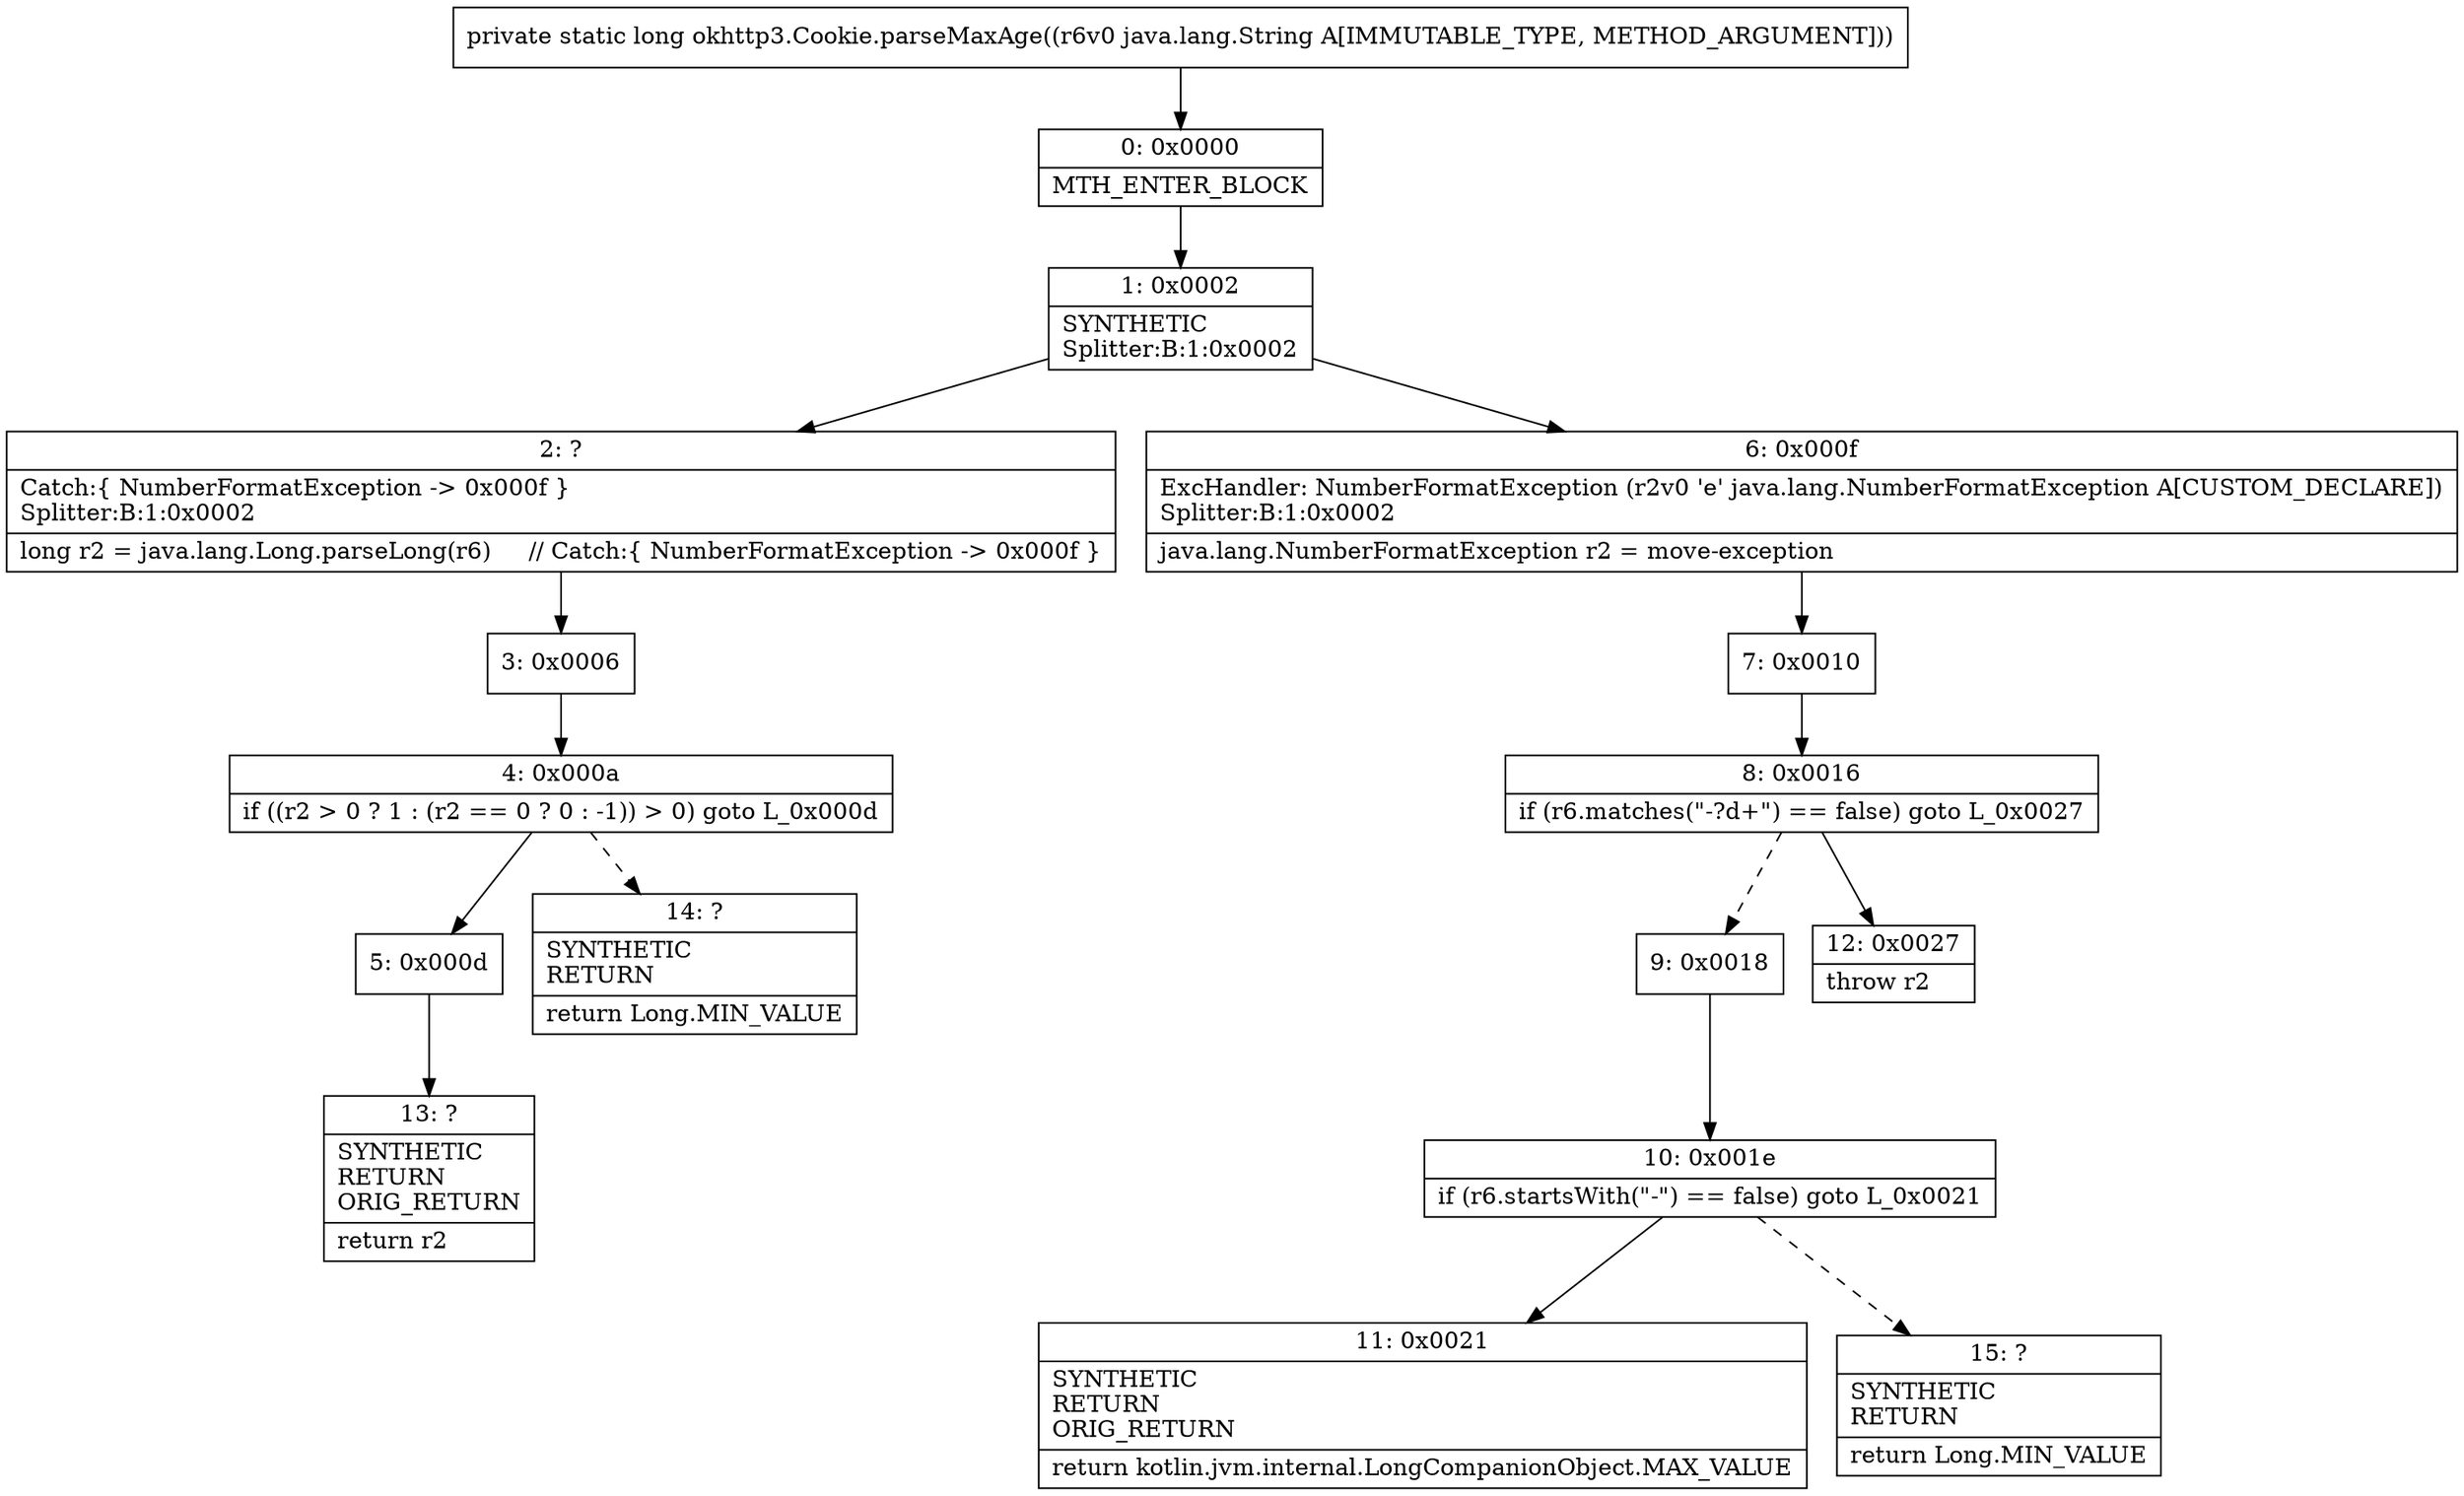 digraph "CFG forokhttp3.Cookie.parseMaxAge(Ljava\/lang\/String;)J" {
Node_0 [shape=record,label="{0\:\ 0x0000|MTH_ENTER_BLOCK\l}"];
Node_1 [shape=record,label="{1\:\ 0x0002|SYNTHETIC\lSplitter:B:1:0x0002\l}"];
Node_2 [shape=record,label="{2\:\ ?|Catch:\{ NumberFormatException \-\> 0x000f \}\lSplitter:B:1:0x0002\l|long r2 = java.lang.Long.parseLong(r6)     \/\/ Catch:\{ NumberFormatException \-\> 0x000f \}\l}"];
Node_3 [shape=record,label="{3\:\ 0x0006}"];
Node_4 [shape=record,label="{4\:\ 0x000a|if ((r2 \> 0 ? 1 : (r2 == 0 ? 0 : \-1)) \> 0) goto L_0x000d\l}"];
Node_5 [shape=record,label="{5\:\ 0x000d}"];
Node_6 [shape=record,label="{6\:\ 0x000f|ExcHandler: NumberFormatException (r2v0 'e' java.lang.NumberFormatException A[CUSTOM_DECLARE])\lSplitter:B:1:0x0002\l|java.lang.NumberFormatException r2 = move\-exception\l}"];
Node_7 [shape=record,label="{7\:\ 0x0010}"];
Node_8 [shape=record,label="{8\:\ 0x0016|if (r6.matches(\"\-?d+\") == false) goto L_0x0027\l}"];
Node_9 [shape=record,label="{9\:\ 0x0018}"];
Node_10 [shape=record,label="{10\:\ 0x001e|if (r6.startsWith(\"\-\") == false) goto L_0x0021\l}"];
Node_11 [shape=record,label="{11\:\ 0x0021|SYNTHETIC\lRETURN\lORIG_RETURN\l|return kotlin.jvm.internal.LongCompanionObject.MAX_VALUE\l}"];
Node_12 [shape=record,label="{12\:\ 0x0027|throw r2\l}"];
Node_13 [shape=record,label="{13\:\ ?|SYNTHETIC\lRETURN\lORIG_RETURN\l|return r2\l}"];
Node_14 [shape=record,label="{14\:\ ?|SYNTHETIC\lRETURN\l|return Long.MIN_VALUE\l}"];
Node_15 [shape=record,label="{15\:\ ?|SYNTHETIC\lRETURN\l|return Long.MIN_VALUE\l}"];
MethodNode[shape=record,label="{private static long okhttp3.Cookie.parseMaxAge((r6v0 java.lang.String A[IMMUTABLE_TYPE, METHOD_ARGUMENT])) }"];
MethodNode -> Node_0;
Node_0 -> Node_1;
Node_1 -> Node_2;
Node_1 -> Node_6;
Node_2 -> Node_3;
Node_3 -> Node_4;
Node_4 -> Node_5;
Node_4 -> Node_14[style=dashed];
Node_5 -> Node_13;
Node_6 -> Node_7;
Node_7 -> Node_8;
Node_8 -> Node_9[style=dashed];
Node_8 -> Node_12;
Node_9 -> Node_10;
Node_10 -> Node_11;
Node_10 -> Node_15[style=dashed];
}

